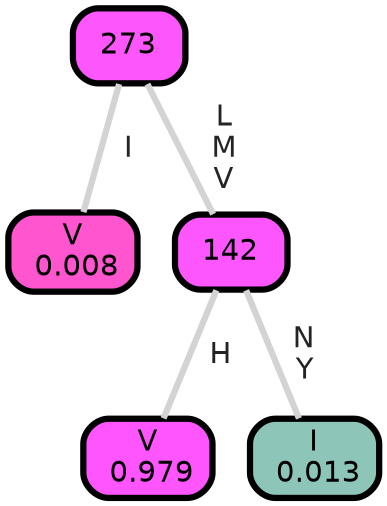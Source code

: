 graph Tree {
node [shape=box, style="filled, rounded",color="black",penwidth="3",fontcolor="black",                 fontname=helvetica] ;
graph [ranksep="0 equally", splines=straight,                 bgcolor=transparent, dpi=200] ;
edge [fontname=helvetica, fontweight=bold,fontcolor=grey14,color=lightgray] ;
0 [label="V
 0.008", fillcolor="#ff55cf"] ;
1 [label="273", fillcolor="#fd56fd"] ;
2 [label="V
 0.979", fillcolor="#ff55ff"] ;
3 [label="142", fillcolor="#fd56fe"] ;
4 [label="I
 0.013", fillcolor="#8dc6b9"] ;
1 -- 0 [label=" I",penwidth=3] ;
1 -- 3 [label=" L\n M\n V",penwidth=3] ;
3 -- 2 [label=" H",penwidth=3] ;
3 -- 4 [label=" N\n Y",penwidth=3] ;
{rank = same;}}
